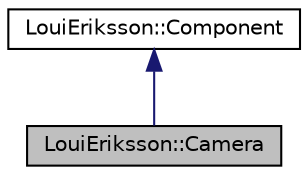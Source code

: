 digraph "LouiEriksson::Camera"
{
 // LATEX_PDF_SIZE
  edge [fontname="Helvetica",fontsize="10",labelfontname="Helvetica",labelfontsize="10"];
  node [fontname="Helvetica",fontsize="10",shape=record];
  Node1 [label="LouiEriksson::Camera",height=0.2,width=0.4,color="black", fillcolor="grey75", style="filled", fontcolor="black",tooltip="Camera class for 3D rendering of a scene from a perspective."];
  Node2 -> Node1 [dir="back",color="midnightblue",fontsize="10",style="solid"];
  Node2 [label="LouiEriksson::Component",height=0.2,width=0.4,color="black", fillcolor="white", style="filled",URL="$class_loui_eriksson_1_1_component.html",tooltip="Represents a Component which can be attached to a GameObject."];
}
